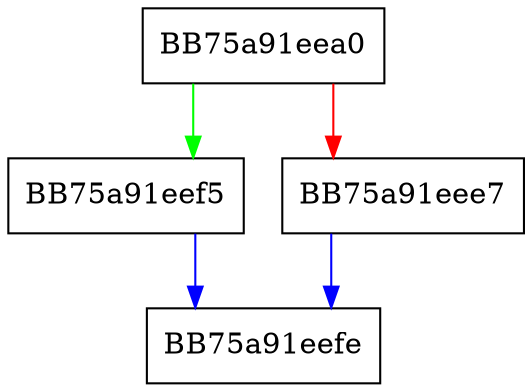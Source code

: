 digraph get_process_model_meta {
  node [shape="box"];
  graph [splines=ortho];
  BB75a91eea0 -> BB75a91eef5 [color="green"];
  BB75a91eea0 -> BB75a91eee7 [color="red"];
  BB75a91eee7 -> BB75a91eefe [color="blue"];
  BB75a91eef5 -> BB75a91eefe [color="blue"];
}